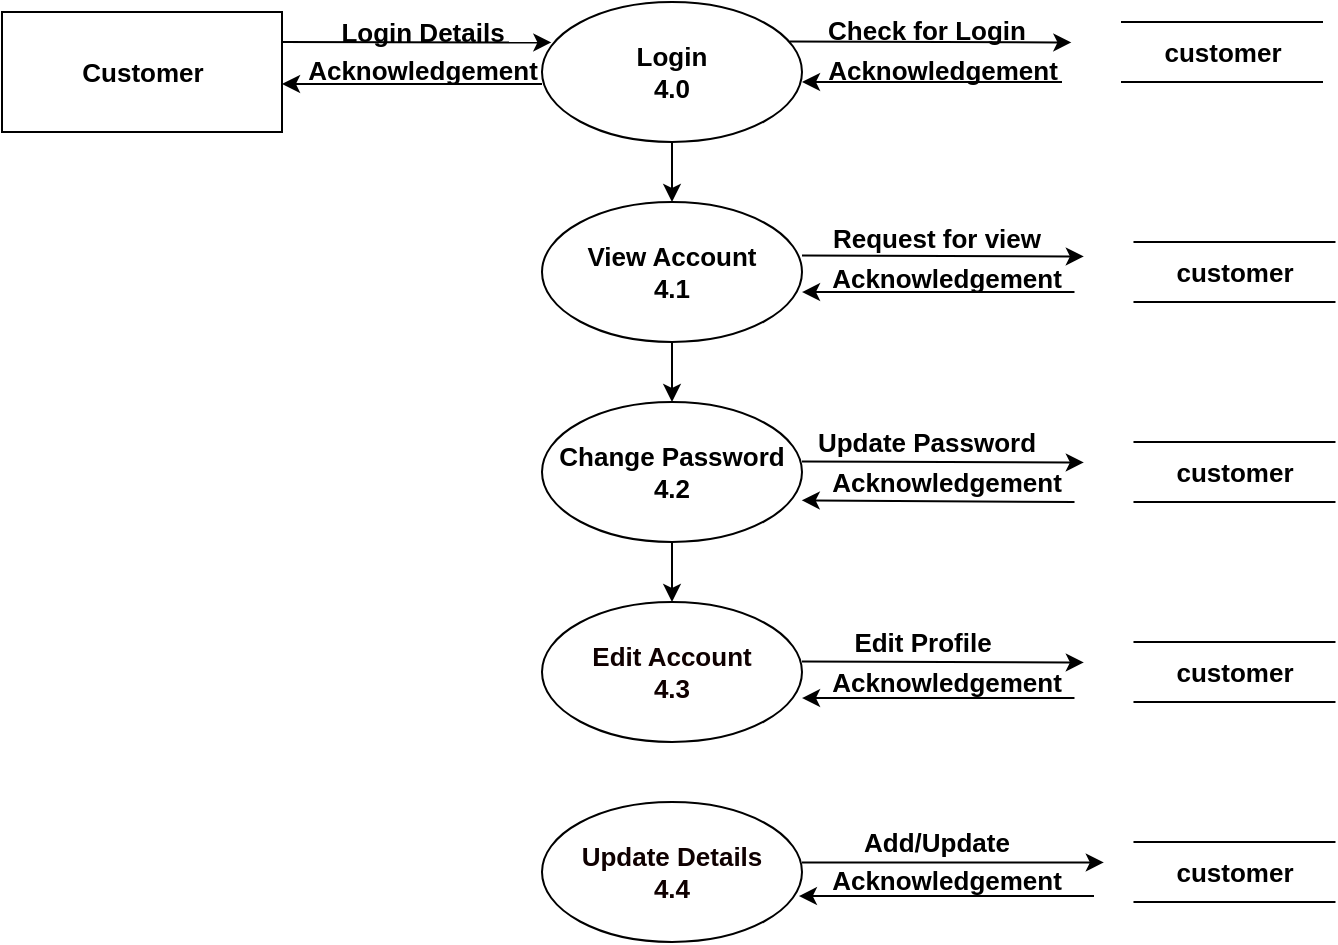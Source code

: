 <mxfile>
    <diagram id="YmdXmUdMFJShSURRnByY" name="Page-1">
        <mxGraphModel dx="722" dy="551" grid="1" gridSize="10" guides="1" tooltips="1" connect="1" arrows="1" fold="1" page="1" pageScale="1" pageWidth="827" pageHeight="1169" background="#ffffff" math="0" shadow="0">
            <root>
                <mxCell id="0"/>
                <mxCell id="1" parent="0"/>
                <mxCell id="2" style="edgeStyle=none;html=1;exitX=0;exitY=0.5;exitDx=0;exitDy=0;entryX=1;entryY=0.5;entryDx=0;entryDy=0;strokeColor=#000000;" parent="1" edge="1">
                    <mxGeometry relative="1" as="geometry">
                        <mxPoint x="310" y="161" as="sourcePoint"/>
                        <mxPoint x="180" y="161" as="targetPoint"/>
                    </mxGeometry>
                </mxCell>
                <mxCell id="3" style="edgeStyle=none;html=1;exitX=0.5;exitY=1;exitDx=0;exitDy=0;entryX=0.5;entryY=0;entryDx=0;entryDy=0;fontSize=13;fontColor=#0F0000;strokeColor=#000000;" parent="1" source="4" target="12" edge="1">
                    <mxGeometry relative="1" as="geometry"/>
                </mxCell>
                <mxCell id="4" value="&lt;b style=&quot;font-size: 13px&quot;&gt;&lt;font color=&quot;#000000&quot; style=&quot;font-size: 13px&quot;&gt;Login&lt;br&gt;4.0&lt;/font&gt;&lt;/b&gt;" style="ellipse;whiteSpace=wrap;html=1;strokeColor=#000000;fillColor=none;" parent="1" vertex="1">
                    <mxGeometry x="310" y="120" width="130" height="70" as="geometry"/>
                </mxCell>
                <mxCell id="5" style="edgeStyle=none;html=1;exitX=1;exitY=0.25;exitDx=0;exitDy=0;entryX=0.036;entryY=0.289;entryDx=0;entryDy=0;entryPerimeter=0;strokeColor=#000000;" parent="1" source="6" target="4" edge="1">
                    <mxGeometry relative="1" as="geometry"/>
                </mxCell>
                <mxCell id="6" value="&lt;b&gt;Customer&lt;/b&gt;" style="html=1;dashed=0;whitespace=wrap;fontSize=13;fontColor=#000000;strokeColor=#000000;fillColor=none;" parent="1" vertex="1">
                    <mxGeometry x="40" y="125" width="140" height="60" as="geometry"/>
                </mxCell>
                <mxCell id="7" style="edgeStyle=none;html=1;exitX=0;exitY=0.5;exitDx=0;exitDy=0;entryX=1;entryY=0.5;entryDx=0;entryDy=0;strokeColor=#000000;" parent="1" edge="1">
                    <mxGeometry relative="1" as="geometry">
                        <mxPoint x="570" y="160" as="sourcePoint"/>
                        <mxPoint x="440" y="160" as="targetPoint"/>
                    </mxGeometry>
                </mxCell>
                <mxCell id="8" style="edgeStyle=none;html=1;exitX=0.952;exitY=0.282;exitDx=0;exitDy=0;entryX=0.036;entryY=0.289;entryDx=0;entryDy=0;entryPerimeter=0;strokeColor=#000000;exitPerimeter=0;" parent="1" source="4" edge="1">
                    <mxGeometry relative="1" as="geometry">
                        <mxPoint x="440" y="140" as="sourcePoint"/>
                        <mxPoint x="574.68" y="140.23" as="targetPoint"/>
                    </mxGeometry>
                </mxCell>
                <mxCell id="9" value="&lt;font style=&quot;font-size: 13px&quot; color=&quot;#000000&quot;&gt;&lt;b&gt;customer&lt;/b&gt;&lt;/font&gt;" style="html=1;dashed=0;whitespace=wrap;shape=partialRectangle;right=0;left=0;fillColor=none;strokeColor=#000000;" parent="1" vertex="1">
                    <mxGeometry x="600" y="130" width="100" height="30" as="geometry"/>
                </mxCell>
                <mxCell id="10" style="edgeStyle=none;html=1;exitX=0.5;exitY=1;exitDx=0;exitDy=0;entryX=0.5;entryY=0;entryDx=0;entryDy=0;fontSize=13;fontColor=#0F0000;strokeColor=#000000;" parent="1" source="12" target="15" edge="1">
                    <mxGeometry relative="1" as="geometry"/>
                </mxCell>
                <mxCell id="12" value="&lt;font color=&quot;#000000&quot;&gt;&lt;span style=&quot;font-size: 13px&quot;&gt;&lt;b&gt;View Account&lt;br&gt;&lt;/b&gt;&lt;/span&gt;&lt;/font&gt;&lt;b&gt;&lt;font style=&quot;font-size: 13px&quot; color=&quot;#000000&quot;&gt;4.1&lt;/font&gt;&lt;/b&gt;" style="ellipse;whiteSpace=wrap;html=1;strokeColor=#000000;fillColor=none;" parent="1" vertex="1">
                    <mxGeometry x="310" y="220" width="130" height="70" as="geometry"/>
                </mxCell>
                <mxCell id="13" style="edgeStyle=none;html=1;exitX=0.5;exitY=1;exitDx=0;exitDy=0;entryX=0.5;entryY=0;entryDx=0;entryDy=0;fontSize=13;fontColor=#0F0000;strokeColor=#000000;" parent="1" source="15" target="17" edge="1">
                    <mxGeometry relative="1" as="geometry"/>
                </mxCell>
                <mxCell id="15" value="&lt;font style=&quot;font-size: 13px&quot; color=&quot;#000000&quot;&gt;&lt;b&gt;Change Password&lt;br&gt;4.2&lt;/b&gt;&lt;/font&gt;" style="ellipse;whiteSpace=wrap;html=1;strokeColor=#000000;fillColor=none;" parent="1" vertex="1">
                    <mxGeometry x="310" y="320" width="130" height="70" as="geometry"/>
                </mxCell>
                <mxCell id="17" value="&lt;font color=&quot;#0f0000&quot; style=&quot;font-size: 13px&quot;&gt;&lt;b&gt;Edit Account&lt;br&gt;4.3&lt;/b&gt;&lt;/font&gt;" style="ellipse;whiteSpace=wrap;html=1;strokeColor=#000000;fillColor=none;" parent="1" vertex="1">
                    <mxGeometry x="310" y="420" width="130" height="70" as="geometry"/>
                </mxCell>
                <mxCell id="22" value="&lt;font color=&quot;#0f0000&quot; style=&quot;font-size: 13px&quot;&gt;&lt;b&gt;Update Details&lt;br&gt;4.4&lt;/b&gt;&lt;/font&gt;" style="ellipse;whiteSpace=wrap;html=1;strokeColor=#000000;fillColor=none;" parent="1" vertex="1">
                    <mxGeometry x="310" y="520" width="130" height="70" as="geometry"/>
                </mxCell>
                <mxCell id="23" style="edgeStyle=none;html=1;exitX=0;exitY=0.5;exitDx=0;exitDy=0;entryX=1;entryY=0.643;entryDx=0;entryDy=0;strokeColor=#000000;entryPerimeter=0;" parent="1" target="12" edge="1">
                    <mxGeometry relative="1" as="geometry">
                        <mxPoint x="576.24" y="265" as="sourcePoint"/>
                        <mxPoint x="446.24" y="265" as="targetPoint"/>
                    </mxGeometry>
                </mxCell>
                <mxCell id="24" style="edgeStyle=none;html=1;exitX=0.952;exitY=0.282;exitDx=0;exitDy=0;entryX=0.036;entryY=0.289;entryDx=0;entryDy=0;entryPerimeter=0;strokeColor=#000000;exitPerimeter=0;" parent="1" edge="1">
                    <mxGeometry relative="1" as="geometry">
                        <mxPoint x="440" y="246.74" as="sourcePoint"/>
                        <mxPoint x="580.92" y="247.23" as="targetPoint"/>
                    </mxGeometry>
                </mxCell>
                <mxCell id="25" value="&lt;font style=&quot;font-size: 13px&quot; color=&quot;#000000&quot;&gt;&lt;b&gt;customer&lt;/b&gt;&lt;/font&gt;" style="html=1;dashed=0;whitespace=wrap;shape=partialRectangle;right=0;left=0;fillColor=none;strokeColor=#000000;" parent="1" vertex="1">
                    <mxGeometry x="606.24" y="240" width="100" height="30" as="geometry"/>
                </mxCell>
                <mxCell id="26" style="edgeStyle=none;html=1;exitX=0;exitY=0.5;exitDx=0;exitDy=0;entryX=0.999;entryY=0.631;entryDx=0;entryDy=0;strokeColor=#000000;entryPerimeter=0;" parent="1" edge="1">
                    <mxGeometry relative="1" as="geometry">
                        <mxPoint x="576.24" y="370" as="sourcePoint"/>
                        <mxPoint x="439.87" y="369.17" as="targetPoint"/>
                    </mxGeometry>
                </mxCell>
                <mxCell id="27" style="edgeStyle=none;html=1;exitX=0.952;exitY=0.282;exitDx=0;exitDy=0;entryX=0.036;entryY=0.289;entryDx=0;entryDy=0;entryPerimeter=0;strokeColor=#000000;exitPerimeter=0;" parent="1" edge="1">
                    <mxGeometry relative="1" as="geometry">
                        <mxPoint x="440" y="349.74" as="sourcePoint"/>
                        <mxPoint x="580.92" y="350.23" as="targetPoint"/>
                    </mxGeometry>
                </mxCell>
                <mxCell id="28" value="&lt;font style=&quot;font-size: 13px&quot; color=&quot;#000000&quot;&gt;&lt;b&gt;customer&lt;/b&gt;&lt;/font&gt;" style="html=1;dashed=0;whitespace=wrap;shape=partialRectangle;right=0;left=0;fillColor=none;strokeColor=#000000;" parent="1" vertex="1">
                    <mxGeometry x="606.24" y="340" width="100" height="30" as="geometry"/>
                </mxCell>
                <mxCell id="29" style="edgeStyle=none;html=1;exitX=0;exitY=0.5;exitDx=0;exitDy=0;entryX=1;entryY=0.643;entryDx=0;entryDy=0;strokeColor=#000000;entryPerimeter=0;" parent="1" edge="1">
                    <mxGeometry relative="1" as="geometry">
                        <mxPoint x="576.24" y="468" as="sourcePoint"/>
                        <mxPoint x="440" y="468.01" as="targetPoint"/>
                    </mxGeometry>
                </mxCell>
                <mxCell id="30" style="edgeStyle=none;html=1;exitX=0.952;exitY=0.282;exitDx=0;exitDy=0;entryX=0.036;entryY=0.289;entryDx=0;entryDy=0;entryPerimeter=0;strokeColor=#000000;exitPerimeter=0;" parent="1" edge="1">
                    <mxGeometry relative="1" as="geometry">
                        <mxPoint x="440" y="449.74" as="sourcePoint"/>
                        <mxPoint x="580.92" y="450.23" as="targetPoint"/>
                    </mxGeometry>
                </mxCell>
                <mxCell id="31" value="&lt;font style=&quot;font-size: 13px&quot; color=&quot;#000000&quot;&gt;&lt;b&gt;customer&lt;/b&gt;&lt;/font&gt;" style="html=1;dashed=0;whitespace=wrap;shape=partialRectangle;right=0;left=0;fillColor=none;strokeColor=#000000;" parent="1" vertex="1">
                    <mxGeometry x="606.24" y="440" width="100" height="30" as="geometry"/>
                </mxCell>
                <mxCell id="32" style="edgeStyle=none;html=1;entryX=0.988;entryY=0.672;entryDx=0;entryDy=0;strokeColor=#000000;entryPerimeter=0;" parent="1" target="22" edge="1">
                    <mxGeometry relative="1" as="geometry">
                        <mxPoint x="586" y="567" as="sourcePoint"/>
                        <mxPoint x="440" y="569.01" as="targetPoint"/>
                    </mxGeometry>
                </mxCell>
                <mxCell id="33" style="edgeStyle=none;html=1;exitX=1;exitY=0.432;exitDx=0;exitDy=0;entryX=0.036;entryY=0.289;entryDx=0;entryDy=0;entryPerimeter=0;strokeColor=#000000;exitPerimeter=0;" parent="1" source="22" edge="1">
                    <mxGeometry relative="1" as="geometry">
                        <mxPoint x="450" y="549.74" as="sourcePoint"/>
                        <mxPoint x="590.92" y="550.23" as="targetPoint"/>
                    </mxGeometry>
                </mxCell>
                <mxCell id="34" value="&lt;font style=&quot;font-size: 13px&quot; color=&quot;#000000&quot;&gt;&lt;b&gt;customer&lt;/b&gt;&lt;/font&gt;" style="html=1;dashed=0;whitespace=wrap;shape=partialRectangle;right=0;left=0;fillColor=none;strokeColor=#000000;" parent="1" vertex="1">
                    <mxGeometry x="606.24" y="540" width="100" height="30" as="geometry"/>
                </mxCell>
                <mxCell id="35" value="&lt;b&gt;&lt;font color=&quot;#000000&quot; style=&quot;font-size: 13px&quot;&gt;Login Details&lt;/font&gt;&lt;/b&gt;" style="text;html=1;align=center;verticalAlign=middle;resizable=0;points=[];autosize=1;strokeColor=none;fillColor=none;" vertex="1" parent="1">
                    <mxGeometry x="200" y="125" width="100" height="20" as="geometry"/>
                </mxCell>
                <mxCell id="36" value="&lt;b&gt;Acknowledgement&lt;/b&gt;" style="text;html=1;align=center;verticalAlign=middle;resizable=0;points=[];autosize=1;strokeColor=none;fillColor=none;fontSize=13;fontColor=#000000;" vertex="1" parent="1">
                    <mxGeometry x="185" y="144" width="130" height="20" as="geometry"/>
                </mxCell>
                <mxCell id="39" value="&lt;b&gt;&lt;font style=&quot;font-size: 13px&quot; color=&quot;#000000&quot;&gt;Check for Login&lt;/font&gt;&lt;/b&gt;" style="text;html=1;align=center;verticalAlign=middle;resizable=0;points=[];autosize=1;strokeColor=none;fillColor=none;" vertex="1" parent="1">
                    <mxGeometry x="447" y="124" width="110" height="20" as="geometry"/>
                </mxCell>
                <mxCell id="40" value="&lt;b&gt;Acknowledgement&lt;/b&gt;" style="text;html=1;align=center;verticalAlign=middle;resizable=0;points=[];autosize=1;strokeColor=none;fillColor=none;fontSize=13;fontColor=#000000;" vertex="1" parent="1">
                    <mxGeometry x="445" y="144" width="130" height="20" as="geometry"/>
                </mxCell>
                <mxCell id="41" value="&lt;b&gt;Request for view&lt;/b&gt;" style="text;html=1;align=center;verticalAlign=middle;resizable=0;points=[];autosize=1;strokeColor=none;fillColor=none;fontSize=13;fontColor=#000000;" vertex="1" parent="1">
                    <mxGeometry x="447" y="228" width="120" height="20" as="geometry"/>
                </mxCell>
                <mxCell id="42" value="&lt;b&gt;Acknowledgement&lt;/b&gt;" style="text;html=1;align=center;verticalAlign=middle;resizable=0;points=[];autosize=1;strokeColor=none;fillColor=none;fontSize=13;fontColor=#000000;" vertex="1" parent="1">
                    <mxGeometry x="447" y="248" width="130" height="20" as="geometry"/>
                </mxCell>
                <mxCell id="43" value="&lt;b&gt;Update Password&lt;/b&gt;" style="text;html=1;align=center;verticalAlign=middle;resizable=0;points=[];autosize=1;strokeColor=none;fillColor=none;fontSize=13;fontColor=#000000;" vertex="1" parent="1">
                    <mxGeometry x="442" y="330" width="120" height="20" as="geometry"/>
                </mxCell>
                <mxCell id="44" value="&lt;b&gt;Acknowledgement&lt;/b&gt;" style="text;html=1;align=center;verticalAlign=middle;resizable=0;points=[];autosize=1;strokeColor=none;fillColor=none;fontSize=13;fontColor=#000000;" vertex="1" parent="1">
                    <mxGeometry x="447" y="350" width="130" height="20" as="geometry"/>
                </mxCell>
                <mxCell id="46" value="&lt;b&gt;Edit Profile&lt;/b&gt;" style="text;html=1;align=center;verticalAlign=middle;resizable=0;points=[];autosize=1;strokeColor=none;fillColor=none;fontSize=13;fontColor=#000000;" vertex="1" parent="1">
                    <mxGeometry x="460" y="430" width="80" height="20" as="geometry"/>
                </mxCell>
                <mxCell id="47" value="&lt;b&gt;Acknowledgement&lt;/b&gt;" style="text;html=1;align=center;verticalAlign=middle;resizable=0;points=[];autosize=1;strokeColor=none;fillColor=none;fontSize=13;fontColor=#000000;" vertex="1" parent="1">
                    <mxGeometry x="447" y="450" width="130" height="20" as="geometry"/>
                </mxCell>
                <mxCell id="48" value="&lt;b&gt;Add/Update&lt;/b&gt;" style="text;html=1;align=center;verticalAlign=middle;resizable=0;points=[];autosize=1;strokeColor=none;fillColor=none;fontSize=13;fontColor=#000000;" vertex="1" parent="1">
                    <mxGeometry x="462" y="530" width="90" height="20" as="geometry"/>
                </mxCell>
                <mxCell id="49" value="&lt;b&gt;Acknowledgement&lt;/b&gt;" style="text;html=1;align=center;verticalAlign=middle;resizable=0;points=[];autosize=1;strokeColor=none;fillColor=none;fontSize=13;fontColor=#000000;" vertex="1" parent="1">
                    <mxGeometry x="447" y="549" width="130" height="20" as="geometry"/>
                </mxCell>
            </root>
        </mxGraphModel>
    </diagram>
</mxfile>